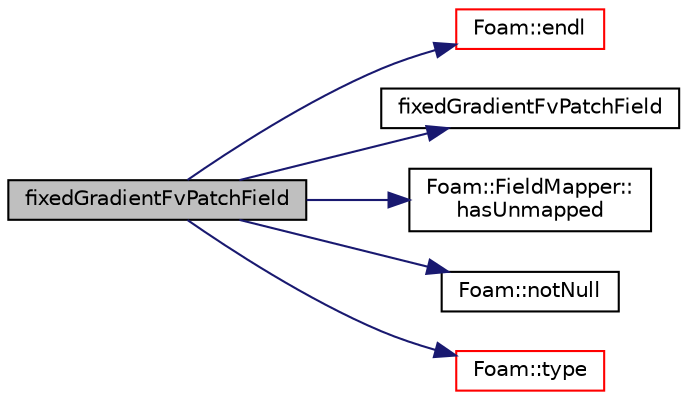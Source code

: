 digraph "fixedGradientFvPatchField"
{
  bgcolor="transparent";
  edge [fontname="Helvetica",fontsize="10",labelfontname="Helvetica",labelfontsize="10"];
  node [fontname="Helvetica",fontsize="10",shape=record];
  rankdir="LR";
  Node7 [label="fixedGradientFvPatchField",height=0.2,width=0.4,color="black", fillcolor="grey75", style="filled", fontcolor="black"];
  Node7 -> Node8 [color="midnightblue",fontsize="10",style="solid",fontname="Helvetica"];
  Node8 [label="Foam::endl",height=0.2,width=0.4,color="red",URL="$a21851.html#a2db8fe02a0d3909e9351bb4275b23ce4",tooltip="Add newline and flush stream. "];
  Node7 -> Node10 [color="midnightblue",fontsize="10",style="solid",fontname="Helvetica"];
  Node10 [label="fixedGradientFvPatchField",height=0.2,width=0.4,color="black",URL="$a22777.html#abd89b7d93a8d8993267f5bca02453ea5",tooltip="Construct from patch and internal field. "];
  Node7 -> Node11 [color="midnightblue",fontsize="10",style="solid",fontname="Helvetica"];
  Node11 [label="Foam::FieldMapper::\lhasUnmapped",height=0.2,width=0.4,color="black",URL="$a27581.html#ad42a7eaf1ac53336e0ed2ab45cc16790",tooltip="Are there unmapped values? I.e. do all size() elements get. "];
  Node7 -> Node12 [color="midnightblue",fontsize="10",style="solid",fontname="Helvetica"];
  Node12 [label="Foam::notNull",height=0.2,width=0.4,color="black",URL="$a21851.html#a86b78efa204a96e7e7ef82a2df3571d6",tooltip="Return true if t is not a reference to the nullObject of type T. "];
  Node7 -> Node13 [color="midnightblue",fontsize="10",style="solid",fontname="Helvetica"];
  Node13 [label="Foam::type",height=0.2,width=0.4,color="red",URL="$a21851.html#aec48583af672626378f501eb9fc32cd1",tooltip="Return the file type: DIRECTORY or FILE. "];
}
